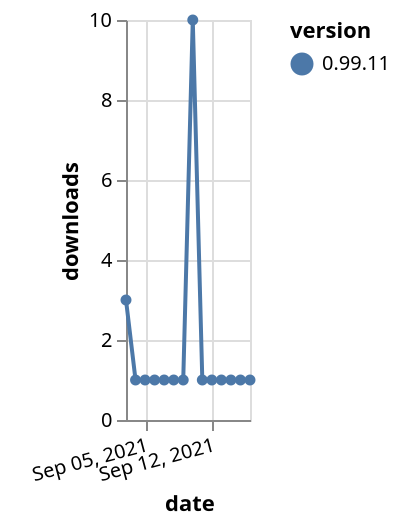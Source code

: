 {"$schema": "https://vega.github.io/schema/vega-lite/v5.json", "description": "A simple bar chart with embedded data.", "data": {"values": [{"date": "2021-09-03", "total": 402, "delta": 3, "version": "0.99.11"}, {"date": "2021-09-04", "total": 403, "delta": 1, "version": "0.99.11"}, {"date": "2021-09-05", "total": 404, "delta": 1, "version": "0.99.11"}, {"date": "2021-09-06", "total": 405, "delta": 1, "version": "0.99.11"}, {"date": "2021-09-07", "total": 406, "delta": 1, "version": "0.99.11"}, {"date": "2021-09-08", "total": 407, "delta": 1, "version": "0.99.11"}, {"date": "2021-09-09", "total": 408, "delta": 1, "version": "0.99.11"}, {"date": "2021-09-10", "total": 418, "delta": 10, "version": "0.99.11"}, {"date": "2021-09-11", "total": 419, "delta": 1, "version": "0.99.11"}, {"date": "2021-09-12", "total": 420, "delta": 1, "version": "0.99.11"}, {"date": "2021-09-13", "total": 421, "delta": 1, "version": "0.99.11"}, {"date": "2021-09-14", "total": 422, "delta": 1, "version": "0.99.11"}, {"date": "2021-09-15", "total": 423, "delta": 1, "version": "0.99.11"}, {"date": "2021-09-16", "total": 424, "delta": 1, "version": "0.99.11"}]}, "width": "container", "mark": {"type": "line", "point": {"filled": true}}, "encoding": {"x": {"field": "date", "type": "temporal", "timeUnit": "yearmonthdate", "title": "date", "axis": {"labelAngle": -15}}, "y": {"field": "delta", "type": "quantitative", "title": "downloads"}, "color": {"field": "version", "type": "nominal"}, "tooltip": {"field": "delta"}}}